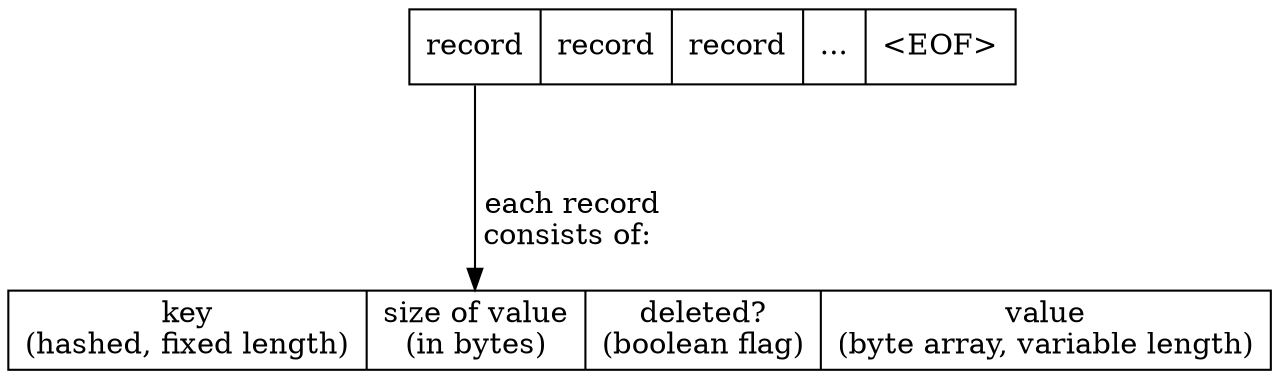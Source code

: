 // inspired by: https://graphviz.org/doc/info/shapes.html#record

digraph data {
    node [shape=record];
    records [label="<f0>record|<f1>record|<f2>record|<f3> ... |<f4>\<EOF\>"];
    struct [label="<f0>key\n(hashed, fixed length)|<f1>size of value\n(in bytes)|<f2>deleted?\n(boolean flag)|<f3>value\n(byte array, variable length)"];
    records:f0 -> struct:f1 [label="\n\l each record\lconsists of:"];
}
